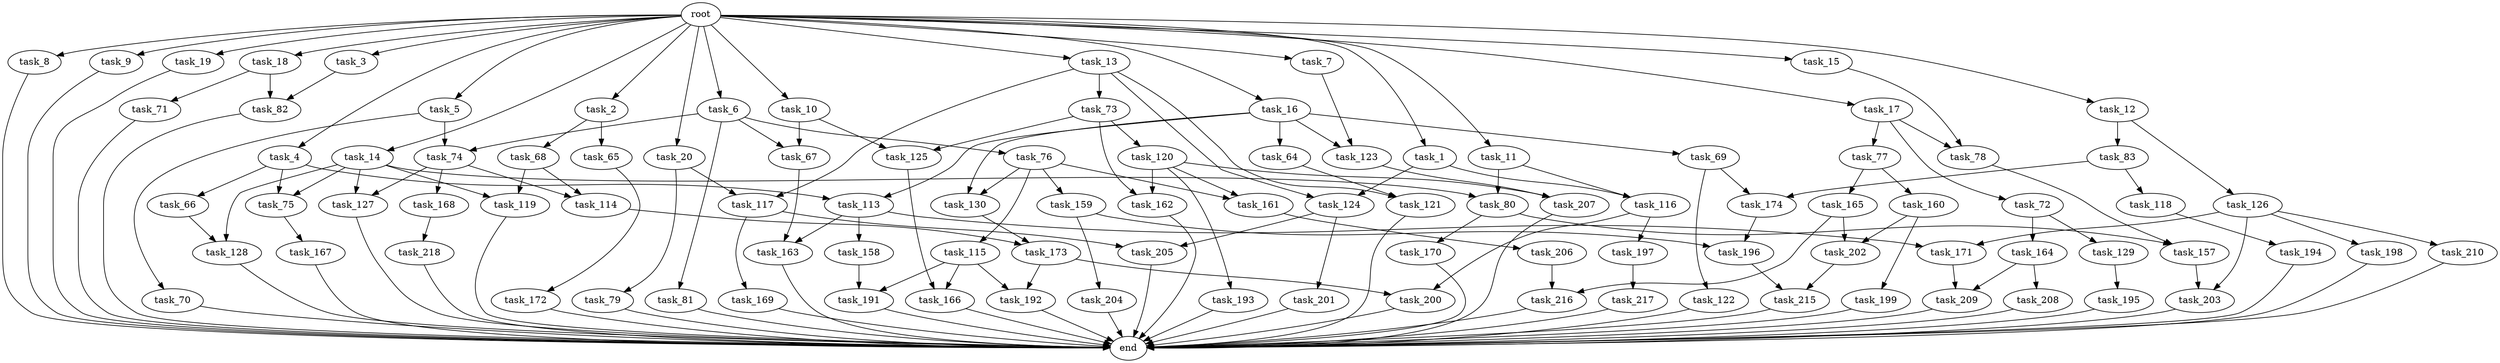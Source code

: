 digraph G {
  root [size="0.000000"];
  task_1 [size="102.400000"];
  task_2 [size="102.400000"];
  task_3 [size="102.400000"];
  task_4 [size="102.400000"];
  task_5 [size="102.400000"];
  task_6 [size="102.400000"];
  task_7 [size="102.400000"];
  task_8 [size="102.400000"];
  task_9 [size="102.400000"];
  task_10 [size="102.400000"];
  task_11 [size="102.400000"];
  task_12 [size="102.400000"];
  task_13 [size="102.400000"];
  task_14 [size="102.400000"];
  task_15 [size="102.400000"];
  task_16 [size="102.400000"];
  task_17 [size="102.400000"];
  task_18 [size="102.400000"];
  task_19 [size="102.400000"];
  task_20 [size="102.400000"];
  task_64 [size="7730941132.800000"];
  task_65 [size="13743895347.200001"];
  task_66 [size="21474836480.000000"];
  task_67 [size="140874927308.800018"];
  task_68 [size="13743895347.200001"];
  task_69 [size="7730941132.800000"];
  task_70 [size="7730941132.800000"];
  task_71 [size="21474836480.000000"];
  task_72 [size="7730941132.800000"];
  task_73 [size="21474836480.000000"];
  task_74 [size="93630287052.800003"];
  task_75 [size="76450417868.800003"];
  task_76 [size="85899345920.000000"];
  task_77 [size="7730941132.800000"];
  task_78 [size="38654705664.000000"];
  task_79 [size="69578470195.199997"];
  task_80 [size="124554051584.000000"];
  task_81 [size="85899345920.000000"];
  task_82 [size="91053306675.200012"];
  task_83 [size="69578470195.199997"];
  task_113 [size="29205777612.800003"];
  task_114 [size="35218731827.200005"];
  task_115 [size="42090679500.800003"];
  task_116 [size="83322365542.400009"];
  task_117 [size="91053306675.200012"];
  task_118 [size="85899345920.000000"];
  task_119 [size="76450417868.800003"];
  task_120 [size="30923764531.200001"];
  task_121 [size="91053306675.200012"];
  task_122 [size="54975581388.800003"];
  task_123 [size="29205777612.800003"];
  task_124 [size="35218731827.200005"];
  task_125 [size="85899345920.000000"];
  task_126 [size="69578470195.199997"];
  task_127 [size="68719476736.000000"];
  task_128 [size="140874927308.800018"];
  task_129 [size="21474836480.000000"];
  task_130 [size="49821620633.600006"];
  task_157 [size="27487790694.400002"];
  task_158 [size="7730941132.800000"];
  task_159 [size="42090679500.800003"];
  task_160 [size="7730941132.800000"];
  task_161 [size="45526653337.600006"];
  task_162 [size="34359738368.000000"];
  task_163 [size="77309411328.000000"];
  task_164 [size="21474836480.000000"];
  task_165 [size="7730941132.800000"];
  task_166 [size="24910810316.800003"];
  task_167 [size="42090679500.800003"];
  task_168 [size="13743895347.200001"];
  task_169 [size="3435973836.800000"];
  task_170 [size="13743895347.200001"];
  task_171 [size="77309411328.000000"];
  task_172 [size="13743895347.200001"];
  task_173 [size="107374182400.000000"];
  task_174 [size="140874927308.800018"];
  task_191 [size="29205777612.800003"];
  task_192 [size="63565515980.800003"];
  task_193 [size="3435973836.800000"];
  task_194 [size="7730941132.800000"];
  task_195 [size="13743895347.200001"];
  task_196 [size="116823110451.200012"];
  task_197 [size="3435973836.800000"];
  task_198 [size="69578470195.199997"];
  task_199 [size="21474836480.000000"];
  task_200 [size="45526653337.600006"];
  task_201 [size="3435973836.800000"];
  task_202 [size="29205777612.800003"];
  task_203 [size="111669149696.000000"];
  task_204 [size="85899345920.000000"];
  task_205 [size="6871947673.600000"];
  task_206 [size="7730941132.800000"];
  task_207 [size="34359738368.000000"];
  task_208 [size="21474836480.000000"];
  task_209 [size="29205777612.800003"];
  task_210 [size="69578470195.199997"];
  task_215 [size="45526653337.600006"];
  task_216 [size="93630287052.800003"];
  task_217 [size="7730941132.800000"];
  task_218 [size="13743895347.200001"];
  end [size="0.000000"];

  root -> task_1 [size="1.000000"];
  root -> task_2 [size="1.000000"];
  root -> task_3 [size="1.000000"];
  root -> task_4 [size="1.000000"];
  root -> task_5 [size="1.000000"];
  root -> task_6 [size="1.000000"];
  root -> task_7 [size="1.000000"];
  root -> task_8 [size="1.000000"];
  root -> task_9 [size="1.000000"];
  root -> task_10 [size="1.000000"];
  root -> task_11 [size="1.000000"];
  root -> task_12 [size="1.000000"];
  root -> task_13 [size="1.000000"];
  root -> task_14 [size="1.000000"];
  root -> task_15 [size="1.000000"];
  root -> task_16 [size="1.000000"];
  root -> task_17 [size="1.000000"];
  root -> task_18 [size="1.000000"];
  root -> task_19 [size="1.000000"];
  root -> task_20 [size="1.000000"];
  task_1 -> task_116 [size="134217728.000000"];
  task_1 -> task_124 [size="134217728.000000"];
  task_2 -> task_65 [size="134217728.000000"];
  task_2 -> task_68 [size="134217728.000000"];
  task_3 -> task_82 [size="679477248.000000"];
  task_4 -> task_66 [size="209715200.000000"];
  task_4 -> task_75 [size="209715200.000000"];
  task_4 -> task_113 [size="209715200.000000"];
  task_5 -> task_70 [size="75497472.000000"];
  task_5 -> task_74 [size="75497472.000000"];
  task_6 -> task_67 [size="838860800.000000"];
  task_6 -> task_74 [size="838860800.000000"];
  task_6 -> task_76 [size="838860800.000000"];
  task_6 -> task_81 [size="838860800.000000"];
  task_7 -> task_123 [size="209715200.000000"];
  task_8 -> end [size="1.000000"];
  task_9 -> end [size="1.000000"];
  task_10 -> task_67 [size="536870912.000000"];
  task_10 -> task_125 [size="536870912.000000"];
  task_11 -> task_80 [size="679477248.000000"];
  task_11 -> task_116 [size="679477248.000000"];
  task_12 -> task_83 [size="679477248.000000"];
  task_12 -> task_126 [size="679477248.000000"];
  task_13 -> task_73 [size="209715200.000000"];
  task_13 -> task_117 [size="209715200.000000"];
  task_13 -> task_121 [size="209715200.000000"];
  task_13 -> task_124 [size="209715200.000000"];
  task_14 -> task_75 [size="536870912.000000"];
  task_14 -> task_80 [size="536870912.000000"];
  task_14 -> task_119 [size="536870912.000000"];
  task_14 -> task_127 [size="536870912.000000"];
  task_14 -> task_128 [size="536870912.000000"];
  task_15 -> task_78 [size="301989888.000000"];
  task_16 -> task_64 [size="75497472.000000"];
  task_16 -> task_69 [size="75497472.000000"];
  task_16 -> task_113 [size="75497472.000000"];
  task_16 -> task_123 [size="75497472.000000"];
  task_16 -> task_130 [size="75497472.000000"];
  task_17 -> task_72 [size="75497472.000000"];
  task_17 -> task_77 [size="75497472.000000"];
  task_17 -> task_78 [size="75497472.000000"];
  task_18 -> task_71 [size="209715200.000000"];
  task_18 -> task_82 [size="209715200.000000"];
  task_19 -> end [size="1.000000"];
  task_20 -> task_79 [size="679477248.000000"];
  task_20 -> task_117 [size="679477248.000000"];
  task_64 -> task_121 [size="679477248.000000"];
  task_65 -> task_172 [size="134217728.000000"];
  task_66 -> task_128 [size="838860800.000000"];
  task_67 -> task_163 [size="679477248.000000"];
  task_68 -> task_114 [size="209715200.000000"];
  task_68 -> task_119 [size="209715200.000000"];
  task_69 -> task_122 [size="536870912.000000"];
  task_69 -> task_174 [size="536870912.000000"];
  task_70 -> end [size="1.000000"];
  task_71 -> end [size="1.000000"];
  task_72 -> task_129 [size="209715200.000000"];
  task_72 -> task_164 [size="209715200.000000"];
  task_73 -> task_120 [size="301989888.000000"];
  task_73 -> task_125 [size="301989888.000000"];
  task_73 -> task_162 [size="301989888.000000"];
  task_74 -> task_114 [size="134217728.000000"];
  task_74 -> task_127 [size="134217728.000000"];
  task_74 -> task_168 [size="134217728.000000"];
  task_75 -> task_167 [size="411041792.000000"];
  task_76 -> task_115 [size="411041792.000000"];
  task_76 -> task_130 [size="411041792.000000"];
  task_76 -> task_159 [size="411041792.000000"];
  task_76 -> task_161 [size="411041792.000000"];
  task_77 -> task_160 [size="75497472.000000"];
  task_77 -> task_165 [size="75497472.000000"];
  task_78 -> task_157 [size="134217728.000000"];
  task_79 -> end [size="1.000000"];
  task_80 -> task_157 [size="134217728.000000"];
  task_80 -> task_170 [size="134217728.000000"];
  task_81 -> end [size="1.000000"];
  task_82 -> end [size="1.000000"];
  task_83 -> task_118 [size="838860800.000000"];
  task_83 -> task_174 [size="838860800.000000"];
  task_113 -> task_158 [size="75497472.000000"];
  task_113 -> task_163 [size="75497472.000000"];
  task_113 -> task_171 [size="75497472.000000"];
  task_114 -> task_173 [size="209715200.000000"];
  task_115 -> task_166 [size="209715200.000000"];
  task_115 -> task_191 [size="209715200.000000"];
  task_115 -> task_192 [size="209715200.000000"];
  task_116 -> task_197 [size="33554432.000000"];
  task_116 -> task_200 [size="33554432.000000"];
  task_117 -> task_169 [size="33554432.000000"];
  task_117 -> task_205 [size="33554432.000000"];
  task_118 -> task_194 [size="75497472.000000"];
  task_119 -> end [size="1.000000"];
  task_120 -> task_161 [size="33554432.000000"];
  task_120 -> task_162 [size="33554432.000000"];
  task_120 -> task_193 [size="33554432.000000"];
  task_120 -> task_207 [size="33554432.000000"];
  task_121 -> end [size="1.000000"];
  task_122 -> end [size="1.000000"];
  task_123 -> task_207 [size="301989888.000000"];
  task_124 -> task_201 [size="33554432.000000"];
  task_124 -> task_205 [size="33554432.000000"];
  task_125 -> task_166 [size="33554432.000000"];
  task_126 -> task_171 [size="679477248.000000"];
  task_126 -> task_198 [size="679477248.000000"];
  task_126 -> task_203 [size="679477248.000000"];
  task_126 -> task_210 [size="679477248.000000"];
  task_127 -> end [size="1.000000"];
  task_128 -> end [size="1.000000"];
  task_129 -> task_195 [size="134217728.000000"];
  task_130 -> task_173 [size="838860800.000000"];
  task_157 -> task_203 [size="411041792.000000"];
  task_158 -> task_191 [size="75497472.000000"];
  task_159 -> task_196 [size="838860800.000000"];
  task_159 -> task_204 [size="838860800.000000"];
  task_160 -> task_199 [size="209715200.000000"];
  task_160 -> task_202 [size="209715200.000000"];
  task_161 -> task_206 [size="75497472.000000"];
  task_162 -> end [size="1.000000"];
  task_163 -> end [size="1.000000"];
  task_164 -> task_208 [size="209715200.000000"];
  task_164 -> task_209 [size="209715200.000000"];
  task_165 -> task_202 [size="75497472.000000"];
  task_165 -> task_216 [size="75497472.000000"];
  task_166 -> end [size="1.000000"];
  task_167 -> end [size="1.000000"];
  task_168 -> task_218 [size="134217728.000000"];
  task_169 -> end [size="1.000000"];
  task_170 -> end [size="1.000000"];
  task_171 -> task_209 [size="75497472.000000"];
  task_172 -> end [size="1.000000"];
  task_173 -> task_192 [size="411041792.000000"];
  task_173 -> task_200 [size="411041792.000000"];
  task_174 -> task_196 [size="301989888.000000"];
  task_191 -> end [size="1.000000"];
  task_192 -> end [size="1.000000"];
  task_193 -> end [size="1.000000"];
  task_194 -> end [size="1.000000"];
  task_195 -> end [size="1.000000"];
  task_196 -> task_215 [size="33554432.000000"];
  task_197 -> task_217 [size="75497472.000000"];
  task_198 -> end [size="1.000000"];
  task_199 -> end [size="1.000000"];
  task_200 -> end [size="1.000000"];
  task_201 -> end [size="1.000000"];
  task_202 -> task_215 [size="411041792.000000"];
  task_203 -> end [size="1.000000"];
  task_204 -> end [size="1.000000"];
  task_205 -> end [size="1.000000"];
  task_206 -> task_216 [size="838860800.000000"];
  task_207 -> end [size="1.000000"];
  task_208 -> end [size="1.000000"];
  task_209 -> end [size="1.000000"];
  task_210 -> end [size="1.000000"];
  task_215 -> end [size="1.000000"];
  task_216 -> end [size="1.000000"];
  task_217 -> end [size="1.000000"];
  task_218 -> end [size="1.000000"];
}
